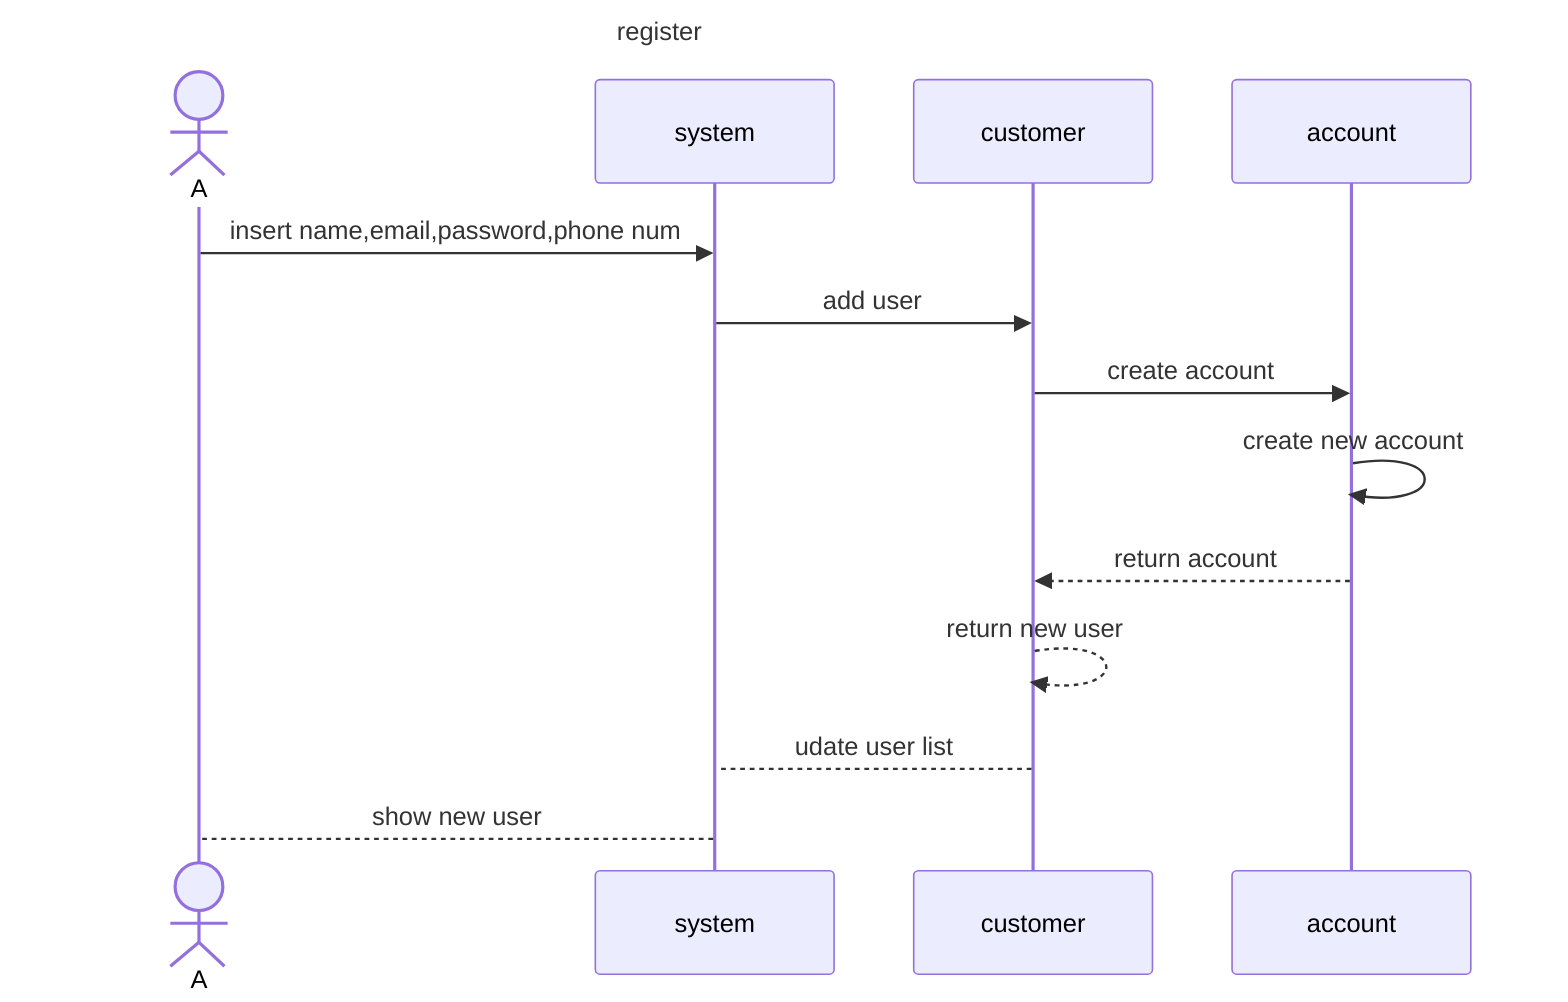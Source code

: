 sequenceDiagram
    title register
    actor A
    participant system
    participant customer
    participant account
    
    A ->> system:insert name,email,password,phone num
    system ->> customer :add user
    customer ->>  account :create account
    account ->> account : create new account
    account -->> customer :return account
    customer -->> customer :return new user
    customer --> system: udate user list
    system --> A :show new user